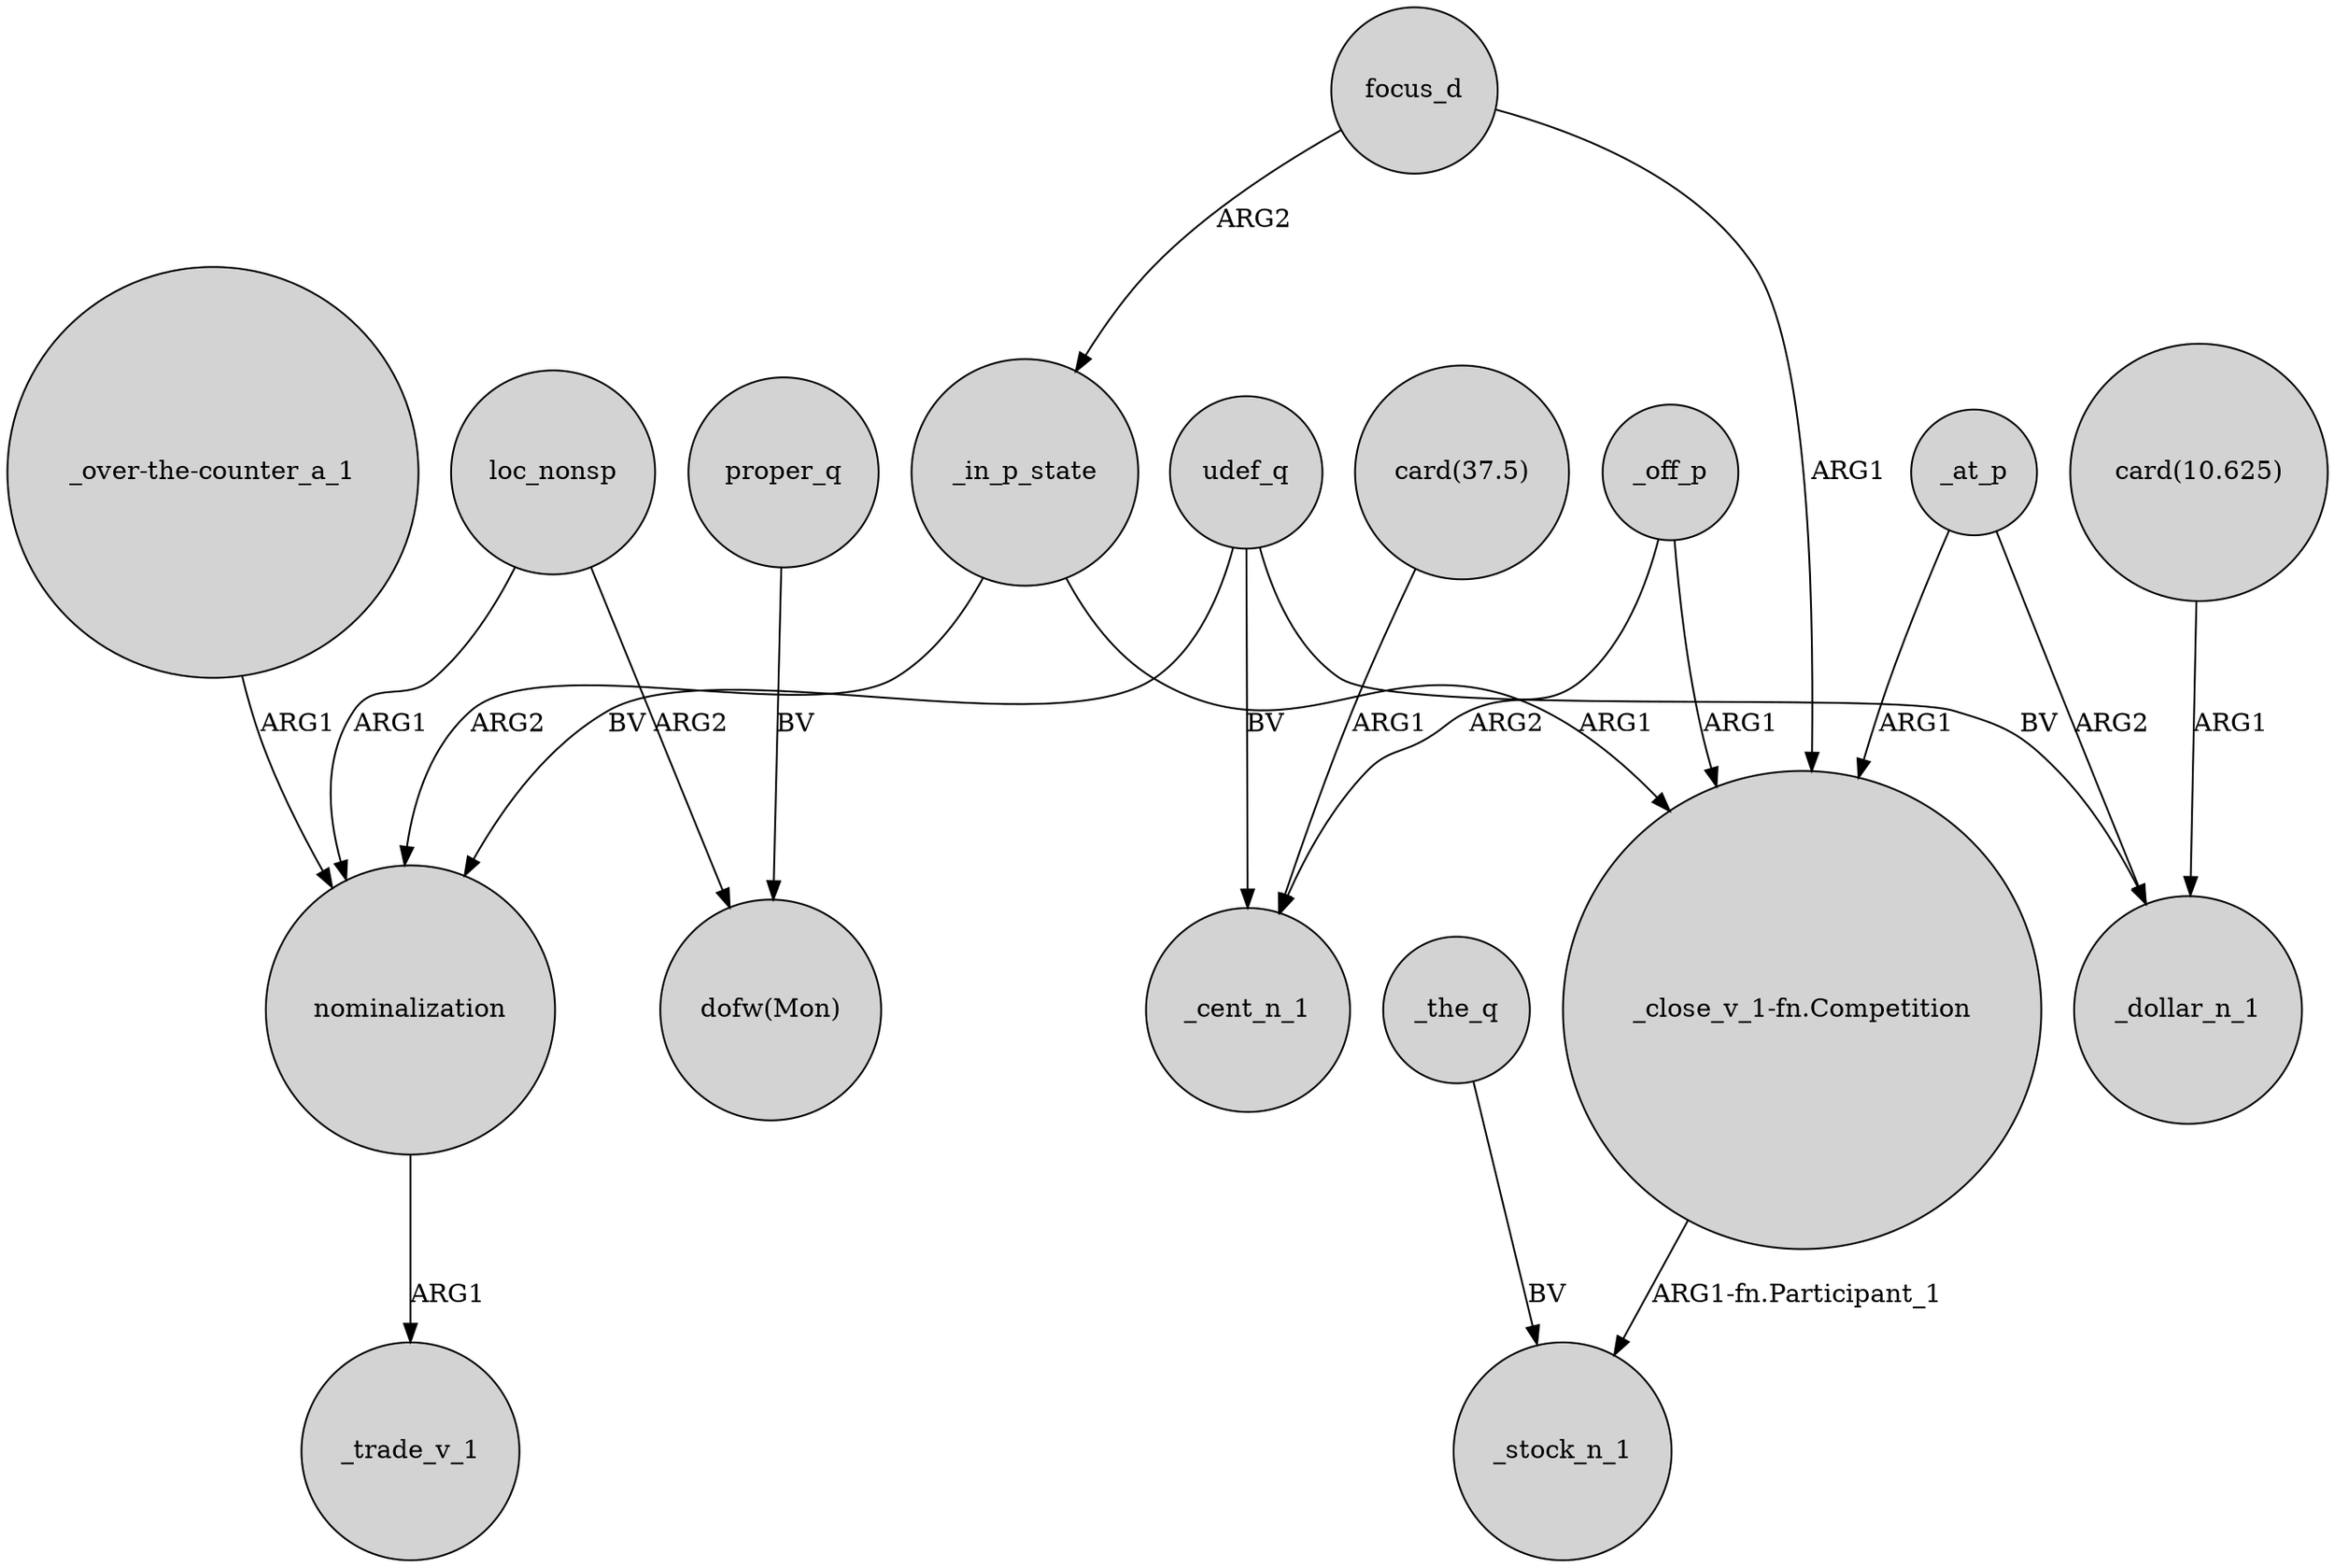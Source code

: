 digraph {
	node [shape=circle style=filled]
	_in_p_state -> nominalization [label=ARG2]
	_off_p -> _cent_n_1 [label=ARG2]
	focus_d -> _in_p_state [label=ARG2]
	"card(10.625)" -> _dollar_n_1 [label=ARG1]
	_at_p -> "_close_v_1-fn.Competition" [label=ARG1]
	"_over-the-counter_a_1" -> nominalization [label=ARG1]
	"_close_v_1-fn.Competition" -> _stock_n_1 [label="ARG1-fn.Participant_1"]
	udef_q -> nominalization [label=BV]
	proper_q -> "dofw(Mon)" [label=BV]
	loc_nonsp -> nominalization [label=ARG1]
	udef_q -> _cent_n_1 [label=BV]
	focus_d -> "_close_v_1-fn.Competition" [label=ARG1]
	_the_q -> _stock_n_1 [label=BV]
	loc_nonsp -> "dofw(Mon)" [label=ARG2]
	_at_p -> _dollar_n_1 [label=ARG2]
	_off_p -> "_close_v_1-fn.Competition" [label=ARG1]
	_in_p_state -> "_close_v_1-fn.Competition" [label=ARG1]
	udef_q -> _dollar_n_1 [label=BV]
	"card(37.5)" -> _cent_n_1 [label=ARG1]
	nominalization -> _trade_v_1 [label=ARG1]
}
